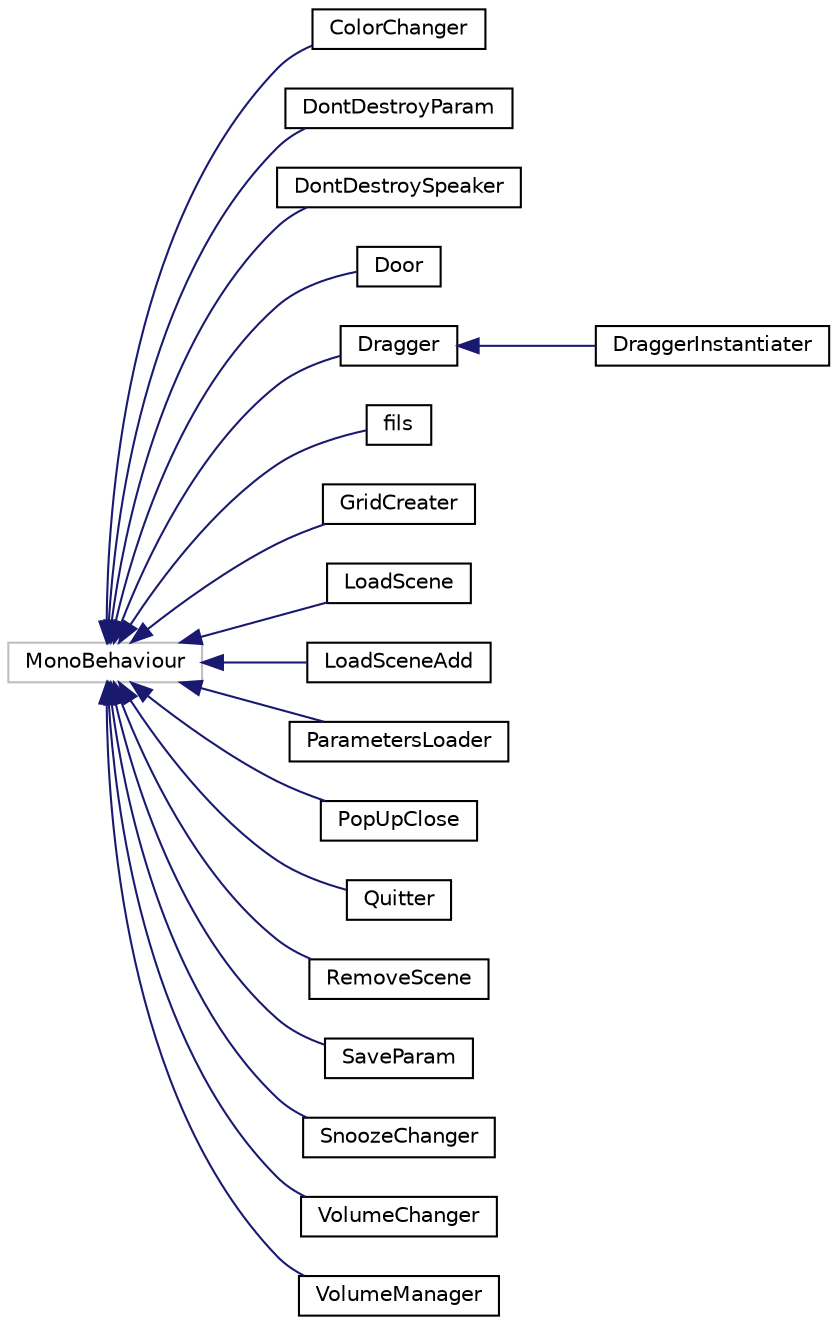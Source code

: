 digraph "Graphe hiérarchique des classes"
{
  edge [fontname="Helvetica",fontsize="10",labelfontname="Helvetica",labelfontsize="10"];
  node [fontname="Helvetica",fontsize="10",shape=record];
  rankdir="LR";
  Node2 [label="MonoBehaviour",height=0.2,width=0.4,color="grey75", fillcolor="white", style="filled"];
  Node2 -> Node0 [dir="back",color="midnightblue",fontsize="10",style="solid",fontname="Helvetica"];
  Node0 [label="ColorChanger",height=0.2,width=0.4,color="black", fillcolor="white", style="filled",URL="$class_color_changer.html"];
  Node2 -> Node4 [dir="back",color="midnightblue",fontsize="10",style="solid",fontname="Helvetica"];
  Node4 [label="DontDestroyParam",height=0.2,width=0.4,color="black", fillcolor="white", style="filled",URL="$class_dont_destroy_param.html"];
  Node2 -> Node5 [dir="back",color="midnightblue",fontsize="10",style="solid",fontname="Helvetica"];
  Node5 [label="DontDestroySpeaker",height=0.2,width=0.4,color="black", fillcolor="white", style="filled",URL="$class_dont_destroy_speaker.html"];
  Node2 -> Node6 [dir="back",color="midnightblue",fontsize="10",style="solid",fontname="Helvetica"];
  Node6 [label="Door",height=0.2,width=0.4,color="black", fillcolor="white", style="filled",URL="$class_door.html"];
  Node2 -> Node7 [dir="back",color="midnightblue",fontsize="10",style="solid",fontname="Helvetica"];
  Node7 [label="Dragger",height=0.2,width=0.4,color="black", fillcolor="white", style="filled",URL="$class_dragger.html"];
  Node7 -> Node8 [dir="back",color="midnightblue",fontsize="10",style="solid",fontname="Helvetica"];
  Node8 [label="DraggerInstantiater",height=0.2,width=0.4,color="black", fillcolor="white", style="filled",URL="$class_dragger_instantiater.html"];
  Node2 -> Node9 [dir="back",color="midnightblue",fontsize="10",style="solid",fontname="Helvetica"];
  Node9 [label="fils",height=0.2,width=0.4,color="black", fillcolor="white", style="filled",URL="$classfils.html"];
  Node2 -> Node10 [dir="back",color="midnightblue",fontsize="10",style="solid",fontname="Helvetica"];
  Node10 [label="GridCreater",height=0.2,width=0.4,color="black", fillcolor="white", style="filled",URL="$class_grid_creater.html",tooltip="Création de la grille de jeu. "];
  Node2 -> Node11 [dir="back",color="midnightblue",fontsize="10",style="solid",fontname="Helvetica"];
  Node11 [label="LoadScene",height=0.2,width=0.4,color="black", fillcolor="white", style="filled",URL="$class_load_scene.html"];
  Node2 -> Node12 [dir="back",color="midnightblue",fontsize="10",style="solid",fontname="Helvetica"];
  Node12 [label="LoadSceneAdd",height=0.2,width=0.4,color="black", fillcolor="white", style="filled",URL="$class_load_scene_add.html"];
  Node2 -> Node13 [dir="back",color="midnightblue",fontsize="10",style="solid",fontname="Helvetica"];
  Node13 [label="ParametersLoader",height=0.2,width=0.4,color="black", fillcolor="white", style="filled",URL="$class_parameters_loader.html"];
  Node2 -> Node14 [dir="back",color="midnightblue",fontsize="10",style="solid",fontname="Helvetica"];
  Node14 [label="PopUpClose",height=0.2,width=0.4,color="black", fillcolor="white", style="filled",URL="$class_pop_up_close.html"];
  Node2 -> Node15 [dir="back",color="midnightblue",fontsize="10",style="solid",fontname="Helvetica"];
  Node15 [label="Quitter",height=0.2,width=0.4,color="black", fillcolor="white", style="filled",URL="$class_quitter.html"];
  Node2 -> Node16 [dir="back",color="midnightblue",fontsize="10",style="solid",fontname="Helvetica"];
  Node16 [label="RemoveScene",height=0.2,width=0.4,color="black", fillcolor="white", style="filled",URL="$class_remove_scene.html"];
  Node2 -> Node17 [dir="back",color="midnightblue",fontsize="10",style="solid",fontname="Helvetica"];
  Node17 [label="SaveParam",height=0.2,width=0.4,color="black", fillcolor="white", style="filled",URL="$class_save_param.html"];
  Node2 -> Node18 [dir="back",color="midnightblue",fontsize="10",style="solid",fontname="Helvetica"];
  Node18 [label="SnoozeChanger",height=0.2,width=0.4,color="black", fillcolor="white", style="filled",URL="$class_snooze_changer.html"];
  Node2 -> Node19 [dir="back",color="midnightblue",fontsize="10",style="solid",fontname="Helvetica"];
  Node19 [label="VolumeChanger",height=0.2,width=0.4,color="black", fillcolor="white", style="filled",URL="$class_volume_changer.html"];
  Node2 -> Node20 [dir="back",color="midnightblue",fontsize="10",style="solid",fontname="Helvetica"];
  Node20 [label="VolumeManager",height=0.2,width=0.4,color="black", fillcolor="white", style="filled",URL="$class_volume_manager.html"];
}
